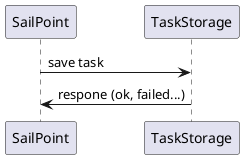 @startuml
SailPoint -> TaskStorage : save task
TaskStorage -> SailPoint: respone (ok, failed...)
@enduml